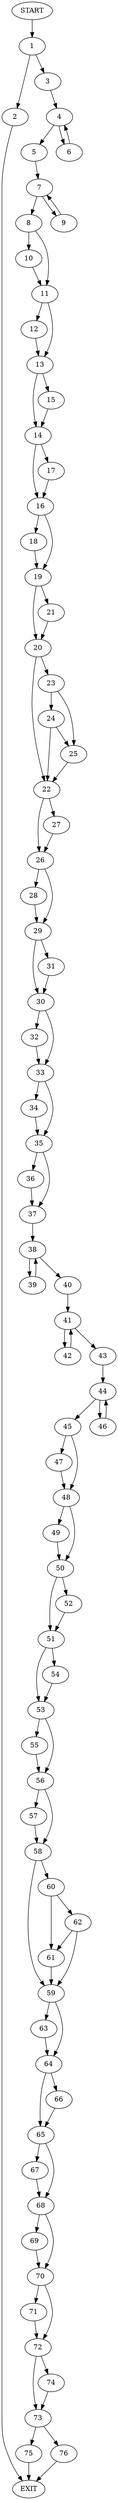 digraph {
0 [label="START"]
77 [label="EXIT"]
0 -> 1
1 -> 2
1 -> 3
2 -> 77
3 -> 4
4 -> 5
4 -> 6
6 -> 4
5 -> 7
7 -> 8
7 -> 9
8 -> 10
8 -> 11
9 -> 7
11 -> 12
11 -> 13
10 -> 11
13 -> 14
13 -> 15
12 -> 13
15 -> 14
14 -> 16
14 -> 17
16 -> 18
16 -> 19
17 -> 16
18 -> 19
19 -> 20
19 -> 21
21 -> 20
20 -> 22
20 -> 23
23 -> 24
23 -> 25
22 -> 26
22 -> 27
24 -> 25
24 -> 22
25 -> 22
27 -> 26
26 -> 28
26 -> 29
28 -> 29
29 -> 30
29 -> 31
31 -> 30
30 -> 32
30 -> 33
32 -> 33
33 -> 34
33 -> 35
34 -> 35
35 -> 36
35 -> 37
37 -> 38
36 -> 37
38 -> 39
38 -> 40
39 -> 38
40 -> 41
41 -> 42
41 -> 43
42 -> 41
43 -> 44
44 -> 45
44 -> 46
46 -> 44
45 -> 47
45 -> 48
47 -> 48
48 -> 49
48 -> 50
49 -> 50
50 -> 51
50 -> 52
51 -> 53
51 -> 54
52 -> 51
54 -> 53
53 -> 55
53 -> 56
56 -> 57
56 -> 58
55 -> 56
57 -> 58
58 -> 59
58 -> 60
60 -> 61
60 -> 62
59 -> 63
59 -> 64
61 -> 59
62 -> 59
62 -> 61
64 -> 65
64 -> 66
63 -> 64
65 -> 67
65 -> 68
66 -> 65
68 -> 69
68 -> 70
67 -> 68
69 -> 70
70 -> 71
70 -> 72
72 -> 73
72 -> 74
71 -> 72
73 -> 75
73 -> 76
74 -> 73
76 -> 77
75 -> 77
}

